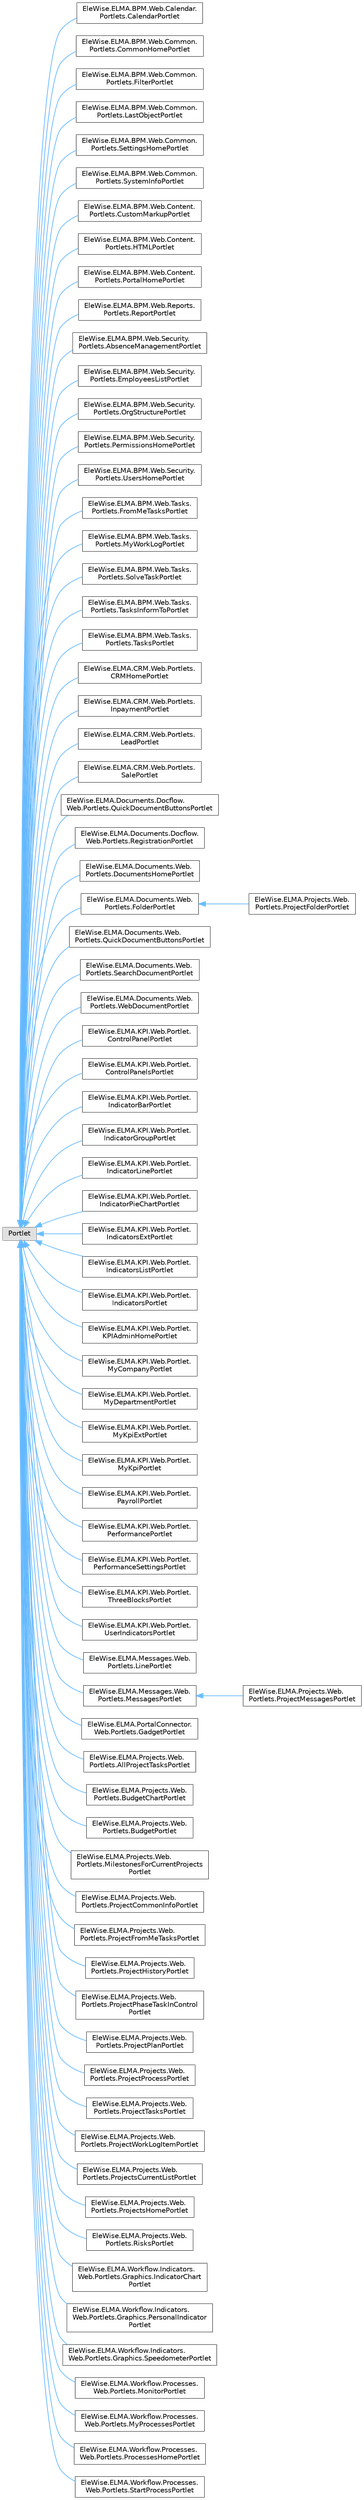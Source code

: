 digraph "Graphical Class Hierarchy"
{
 // LATEX_PDF_SIZE
  bgcolor="transparent";
  edge [fontname=Helvetica,fontsize=10,labelfontname=Helvetica,labelfontsize=10];
  node [fontname=Helvetica,fontsize=10,shape=box,height=0.2,width=0.4];
  rankdir="LR";
  Node0 [id="Node000000",label="Portlet",height=0.2,width=0.4,color="grey60", fillcolor="#E0E0E0", style="filled",tooltip=" "];
  Node0 -> Node1 [id="edge2213_Node000000_Node000001",dir="back",color="steelblue1",style="solid",tooltip=" "];
  Node1 [id="Node000001",label="EleWise.ELMA.BPM.Web.Calendar.\lPortlets.CalendarPortlet",height=0.2,width=0.4,color="grey40", fillcolor="white", style="filled",URL="$class_ele_wise_1_1_e_l_m_a_1_1_b_p_m_1_1_web_1_1_calendar_1_1_portlets_1_1_calendar_portlet.html",tooltip="Портлет календаря"];
  Node0 -> Node2 [id="edge2214_Node000000_Node000002",dir="back",color="steelblue1",style="solid",tooltip=" "];
  Node2 [id="Node000002",label="EleWise.ELMA.BPM.Web.Common.\lPortlets.CommonHomePortlet",height=0.2,width=0.4,color="grey40", fillcolor="white", style="filled",URL="$class_ele_wise_1_1_e_l_m_a_1_1_b_p_m_1_1_web_1_1_common_1_1_portlets_1_1_common_home_portlet.html",tooltip="Портлет \"Базовые приложения\"."];
  Node0 -> Node3 [id="edge2215_Node000000_Node000003",dir="back",color="steelblue1",style="solid",tooltip=" "];
  Node3 [id="Node000003",label="EleWise.ELMA.BPM.Web.Common.\lPortlets.FilterPortlet",height=0.2,width=0.4,color="grey40", fillcolor="white", style="filled",URL="$class_ele_wise_1_1_e_l_m_a_1_1_b_p_m_1_1_web_1_1_common_1_1_portlets_1_1_filter_portlet.html",tooltip=" "];
  Node0 -> Node4 [id="edge2216_Node000000_Node000004",dir="back",color="steelblue1",style="solid",tooltip=" "];
  Node4 [id="Node000004",label="EleWise.ELMA.BPM.Web.Common.\lPortlets.LastObjectPortlet",height=0.2,width=0.4,color="grey40", fillcolor="white", style="filled",URL="$class_ele_wise_1_1_e_l_m_a_1_1_b_p_m_1_1_web_1_1_common_1_1_portlets_1_1_last_object_portlet.html",tooltip=" "];
  Node0 -> Node5 [id="edge2217_Node000000_Node000005",dir="back",color="steelblue1",style="solid",tooltip=" "];
  Node5 [id="Node000005",label="EleWise.ELMA.BPM.Web.Common.\lPortlets.SettingsHomePortlet",height=0.2,width=0.4,color="grey40", fillcolor="white", style="filled",URL="$class_ele_wise_1_1_e_l_m_a_1_1_b_p_m_1_1_web_1_1_common_1_1_portlets_1_1_settings_home_portlet.html",tooltip="Портлет \"Настройки системы\"."];
  Node0 -> Node6 [id="edge2218_Node000000_Node000006",dir="back",color="steelblue1",style="solid",tooltip=" "];
  Node6 [id="Node000006",label="EleWise.ELMA.BPM.Web.Common.\lPortlets.SystemInfoPortlet",height=0.2,width=0.4,color="grey40", fillcolor="white", style="filled",URL="$class_ele_wise_1_1_e_l_m_a_1_1_b_p_m_1_1_web_1_1_common_1_1_portlets_1_1_system_info_portlet.html",tooltip="Портлет \"Информация о системе\"."];
  Node0 -> Node7 [id="edge2219_Node000000_Node000007",dir="back",color="steelblue1",style="solid",tooltip=" "];
  Node7 [id="Node000007",label="EleWise.ELMA.BPM.Web.Content.\lPortlets.CustomMarkupPortlet",height=0.2,width=0.4,color="grey40", fillcolor="white", style="filled",URL="$class_ele_wise_1_1_e_l_m_a_1_1_b_p_m_1_1_web_1_1_content_1_1_portlets_1_1_custom_markup_portlet.html",tooltip=" "];
  Node0 -> Node8 [id="edge2220_Node000000_Node000008",dir="back",color="steelblue1",style="solid",tooltip=" "];
  Node8 [id="Node000008",label="EleWise.ELMA.BPM.Web.Content.\lPortlets.HTMLPortlet",height=0.2,width=0.4,color="grey40", fillcolor="white", style="filled",URL="$class_ele_wise_1_1_e_l_m_a_1_1_b_p_m_1_1_web_1_1_content_1_1_portlets_1_1_h_t_m_l_portlet.html",tooltip=" "];
  Node0 -> Node9 [id="edge2221_Node000000_Node000009",dir="back",color="steelblue1",style="solid",tooltip=" "];
  Node9 [id="Node000009",label="EleWise.ELMA.BPM.Web.Content.\lPortlets.PortalHomePortlet",height=0.2,width=0.4,color="grey40", fillcolor="white", style="filled",URL="$class_ele_wise_1_1_e_l_m_a_1_1_b_p_m_1_1_web_1_1_content_1_1_portlets_1_1_portal_home_portlet.html",tooltip="Портлет \"Настройки портала\"."];
  Node0 -> Node10 [id="edge2222_Node000000_Node000010",dir="back",color="steelblue1",style="solid",tooltip=" "];
  Node10 [id="Node000010",label="EleWise.ELMA.BPM.Web.Reports.\lPortlets.ReportPortlet",height=0.2,width=0.4,color="grey40", fillcolor="white", style="filled",URL="$class_ele_wise_1_1_e_l_m_a_1_1_b_p_m_1_1_web_1_1_reports_1_1_portlets_1_1_report_portlet.html",tooltip=" "];
  Node0 -> Node11 [id="edge2223_Node000000_Node000011",dir="back",color="steelblue1",style="solid",tooltip=" "];
  Node11 [id="Node000011",label="EleWise.ELMA.BPM.Web.Security.\lPortlets.AbsenceManagementPortlet",height=0.2,width=0.4,color="grey40", fillcolor="white", style="filled",URL="$class_ele_wise_1_1_e_l_m_a_1_1_b_p_m_1_1_web_1_1_security_1_1_portlets_1_1_absence_management_portlet.html",tooltip=" "];
  Node0 -> Node12 [id="edge2224_Node000000_Node000012",dir="back",color="steelblue1",style="solid",tooltip=" "];
  Node12 [id="Node000012",label="EleWise.ELMA.BPM.Web.Security.\lPortlets.EmployeesListPortlet",height=0.2,width=0.4,color="grey40", fillcolor="white", style="filled",URL="$class_ele_wise_1_1_e_l_m_a_1_1_b_p_m_1_1_web_1_1_security_1_1_portlets_1_1_employees_list_portlet.html",tooltip="Портлет Сотрудники компании"];
  Node0 -> Node13 [id="edge2225_Node000000_Node000013",dir="back",color="steelblue1",style="solid",tooltip=" "];
  Node13 [id="Node000013",label="EleWise.ELMA.BPM.Web.Security.\lPortlets.OrgStructurePortlet",height=0.2,width=0.4,color="grey40", fillcolor="white", style="filled",URL="$class_ele_wise_1_1_e_l_m_a_1_1_b_p_m_1_1_web_1_1_security_1_1_portlets_1_1_org_structure_portlet.html",tooltip="Портлет быстрого доступа \"Орг.структура\"."];
  Node0 -> Node14 [id="edge2226_Node000000_Node000014",dir="back",color="steelblue1",style="solid",tooltip=" "];
  Node14 [id="Node000014",label="EleWise.ELMA.BPM.Web.Security.\lPortlets.PermissionsHomePortlet",height=0.2,width=0.4,color="grey40", fillcolor="white", style="filled",URL="$class_ele_wise_1_1_e_l_m_a_1_1_b_p_m_1_1_web_1_1_security_1_1_portlets_1_1_permissions_home_portlet.html",tooltip="Портлет быстрого доступа \"Доступ\"."];
  Node0 -> Node15 [id="edge2227_Node000000_Node000015",dir="back",color="steelblue1",style="solid",tooltip=" "];
  Node15 [id="Node000015",label="EleWise.ELMA.BPM.Web.Security.\lPortlets.UsersHomePortlet",height=0.2,width=0.4,color="grey40", fillcolor="white", style="filled",URL="$class_ele_wise_1_1_e_l_m_a_1_1_b_p_m_1_1_web_1_1_security_1_1_portlets_1_1_users_home_portlet.html",tooltip="Портлет быстрого доступа \"Пользователи\"."];
  Node0 -> Node16 [id="edge2228_Node000000_Node000016",dir="back",color="steelblue1",style="solid",tooltip=" "];
  Node16 [id="Node000016",label="EleWise.ELMA.BPM.Web.Tasks.\lPortlets.FromMeTasksPortlet",height=0.2,width=0.4,color="grey40", fillcolor="white", style="filled",URL="$class_ele_wise_1_1_e_l_m_a_1_1_b_p_m_1_1_web_1_1_tasks_1_1_portlets_1_1_from_me_tasks_portlet.html",tooltip="Портлет Задачи от меня"];
  Node0 -> Node17 [id="edge2229_Node000000_Node000017",dir="back",color="steelblue1",style="solid",tooltip=" "];
  Node17 [id="Node000017",label="EleWise.ELMA.BPM.Web.Tasks.\lPortlets.MyWorkLogPortlet",height=0.2,width=0.4,color="grey40", fillcolor="white", style="filled",URL="$class_ele_wise_1_1_e_l_m_a_1_1_b_p_m_1_1_web_1_1_tasks_1_1_portlets_1_1_my_work_log_portlet.html",tooltip="Портлет \"Мои трудозатраты\"."];
  Node0 -> Node18 [id="edge2230_Node000000_Node000018",dir="back",color="steelblue1",style="solid",tooltip=" "];
  Node18 [id="Node000018",label="EleWise.ELMA.BPM.Web.Tasks.\lPortlets.SolveTaskPortlet",height=0.2,width=0.4,color="grey40", fillcolor="white", style="filled",URL="$class_ele_wise_1_1_e_l_m_a_1_1_b_p_m_1_1_web_1_1_tasks_1_1_portlets_1_1_solve_task_portlet.html",tooltip=" "];
  Node0 -> Node19 [id="edge2231_Node000000_Node000019",dir="back",color="steelblue1",style="solid",tooltip=" "];
  Node19 [id="Node000019",label="EleWise.ELMA.BPM.Web.Tasks.\lPortlets.TasksInformToPortlet",height=0.2,width=0.4,color="grey40", fillcolor="white", style="filled",URL="$class_ele_wise_1_1_e_l_m_a_1_1_b_p_m_1_1_web_1_1_tasks_1_1_portlets_1_1_tasks_inform_to_portlet.html",tooltip="Портлет \"Задачи (я – соисполнитель)\"."];
  Node0 -> Node20 [id="edge2232_Node000000_Node000020",dir="back",color="steelblue1",style="solid",tooltip=" "];
  Node20 [id="Node000020",label="EleWise.ELMA.BPM.Web.Tasks.\lPortlets.TasksPortlet",height=0.2,width=0.4,color="grey40", fillcolor="white", style="filled",URL="$class_ele_wise_1_1_e_l_m_a_1_1_b_p_m_1_1_web_1_1_tasks_1_1_portlets_1_1_tasks_portlet.html",tooltip="Портлет \"Задачи\"."];
  Node0 -> Node21 [id="edge2233_Node000000_Node000021",dir="back",color="steelblue1",style="solid",tooltip=" "];
  Node21 [id="Node000021",label="EleWise.ELMA.CRM.Web.Portlets.\lCRMHomePortlet",height=0.2,width=0.4,color="grey40", fillcolor="white", style="filled",URL="$class_ele_wise_1_1_e_l_m_a_1_1_c_r_m_1_1_web_1_1_portlets_1_1_c_r_m_home_portlet.html",tooltip="Портлет быстрого доступа \"Работа с клиентами\"."];
  Node0 -> Node22 [id="edge2234_Node000000_Node000022",dir="back",color="steelblue1",style="solid",tooltip=" "];
  Node22 [id="Node000022",label="EleWise.ELMA.CRM.Web.Portlets.\lInpaymentPortlet",height=0.2,width=0.4,color="grey40", fillcolor="white", style="filled",URL="$class_ele_wise_1_1_e_l_m_a_1_1_c_r_m_1_1_web_1_1_portlets_1_1_inpayment_portlet.html",tooltip=" "];
  Node0 -> Node23 [id="edge2235_Node000000_Node000023",dir="back",color="steelblue1",style="solid",tooltip=" "];
  Node23 [id="Node000023",label="EleWise.ELMA.CRM.Web.Portlets.\lLeadPortlet",height=0.2,width=0.4,color="grey40", fillcolor="white", style="filled",URL="$class_ele_wise_1_1_e_l_m_a_1_1_c_r_m_1_1_web_1_1_portlets_1_1_lead_portlet.html",tooltip=" "];
  Node0 -> Node24 [id="edge2236_Node000000_Node000024",dir="back",color="steelblue1",style="solid",tooltip=" "];
  Node24 [id="Node000024",label="EleWise.ELMA.CRM.Web.Portlets.\lSalePortlet",height=0.2,width=0.4,color="grey40", fillcolor="white", style="filled",URL="$class_ele_wise_1_1_e_l_m_a_1_1_c_r_m_1_1_web_1_1_portlets_1_1_sale_portlet.html",tooltip=" "];
  Node0 -> Node25 [id="edge2237_Node000000_Node000025",dir="back",color="steelblue1",style="solid",tooltip=" "];
  Node25 [id="Node000025",label="EleWise.ELMA.Documents.Docflow.\lWeb.Portlets.QuickDocumentButtonsPortlet",height=0.2,width=0.4,color="grey40", fillcolor="white", style="filled",URL="$class_ele_wise_1_1_e_l_m_a_1_1_documents_1_1_docflow_1_1_web_1_1_portlets_1_1_quick_document_buttons_portlet.html",tooltip=" "];
  Node0 -> Node26 [id="edge2238_Node000000_Node000026",dir="back",color="steelblue1",style="solid",tooltip=" "];
  Node26 [id="Node000026",label="EleWise.ELMA.Documents.Docflow.\lWeb.Portlets.RegistrationPortlet",height=0.2,width=0.4,color="grey40", fillcolor="white", style="filled",URL="$class_ele_wise_1_1_e_l_m_a_1_1_documents_1_1_docflow_1_1_web_1_1_portlets_1_1_registration_portlet.html",tooltip=" "];
  Node0 -> Node27 [id="edge2239_Node000000_Node000027",dir="back",color="steelblue1",style="solid",tooltip=" "];
  Node27 [id="Node000027",label="EleWise.ELMA.Documents.Web.\lPortlets.DocumentsHomePortlet",height=0.2,width=0.4,color="grey40", fillcolor="white", style="filled",URL="$class_ele_wise_1_1_e_l_m_a_1_1_documents_1_1_web_1_1_portlets_1_1_documents_home_portlet.html",tooltip="Портлет быстрого доступа \"Документооборот\"."];
  Node0 -> Node28 [id="edge2240_Node000000_Node000028",dir="back",color="steelblue1",style="solid",tooltip=" "];
  Node28 [id="Node000028",label="EleWise.ELMA.Documents.Web.\lPortlets.FolderPortlet",height=0.2,width=0.4,color="grey40", fillcolor="white", style="filled",URL="$class_ele_wise_1_1_e_l_m_a_1_1_documents_1_1_web_1_1_portlets_1_1_folder_portlet.html",tooltip=" "];
  Node28 -> Node29 [id="edge2241_Node000028_Node000029",dir="back",color="steelblue1",style="solid",tooltip=" "];
  Node29 [id="Node000029",label="EleWise.ELMA.Projects.Web.\lPortlets.ProjectFolderPortlet",height=0.2,width=0.4,color="grey40", fillcolor="white", style="filled",URL="$class_ele_wise_1_1_e_l_m_a_1_1_projects_1_1_web_1_1_portlets_1_1_project_folder_portlet.html",tooltip=" "];
  Node0 -> Node30 [id="edge2242_Node000000_Node000030",dir="back",color="steelblue1",style="solid",tooltip=" "];
  Node30 [id="Node000030",label="EleWise.ELMA.Documents.Web.\lPortlets.QuickDocumentButtonsPortlet",height=0.2,width=0.4,color="grey40", fillcolor="white", style="filled",URL="$class_ele_wise_1_1_e_l_m_a_1_1_documents_1_1_web_1_1_portlets_1_1_quick_document_buttons_portlet.html",tooltip=" "];
  Node0 -> Node31 [id="edge2243_Node000000_Node000031",dir="back",color="steelblue1",style="solid",tooltip=" "];
  Node31 [id="Node000031",label="EleWise.ELMA.Documents.Web.\lPortlets.SearchDocumentPortlet",height=0.2,width=0.4,color="grey40", fillcolor="white", style="filled",URL="$class_ele_wise_1_1_e_l_m_a_1_1_documents_1_1_web_1_1_portlets_1_1_search_document_portlet.html",tooltip=" "];
  Node0 -> Node32 [id="edge2244_Node000000_Node000032",dir="back",color="steelblue1",style="solid",tooltip=" "];
  Node32 [id="Node000032",label="EleWise.ELMA.Documents.Web.\lPortlets.WebDocumentPortlet",height=0.2,width=0.4,color="grey40", fillcolor="white", style="filled",URL="$class_ele_wise_1_1_e_l_m_a_1_1_documents_1_1_web_1_1_portlets_1_1_web_document_portlet.html",tooltip=" "];
  Node0 -> Node33 [id="edge2245_Node000000_Node000033",dir="back",color="steelblue1",style="solid",tooltip=" "];
  Node33 [id="Node000033",label="EleWise.ELMA.KPI.Web.Portlet.\lControlPanelPortlet",height=0.2,width=0.4,color="grey40", fillcolor="white", style="filled",URL="$class_ele_wise_1_1_e_l_m_a_1_1_k_p_i_1_1_web_1_1_portlet_1_1_control_panel_portlet.html",tooltip="Портлет \"Панель управления\"."];
  Node0 -> Node34 [id="edge2246_Node000000_Node000034",dir="back",color="steelblue1",style="solid",tooltip=" "];
  Node34 [id="Node000034",label="EleWise.ELMA.KPI.Web.Portlet.\lControlPanelsPortlet",height=0.2,width=0.4,color="grey40", fillcolor="white", style="filled",URL="$class_ele_wise_1_1_e_l_m_a_1_1_k_p_i_1_1_web_1_1_portlet_1_1_control_panels_portlet.html",tooltip="Портлет \"Панели управления\"."];
  Node0 -> Node35 [id="edge2247_Node000000_Node000035",dir="back",color="steelblue1",style="solid",tooltip=" "];
  Node35 [id="Node000035",label="EleWise.ELMA.KPI.Web.Portlet.\lIndicatorBarPortlet",height=0.2,width=0.4,color="grey40", fillcolor="white", style="filled",URL="$class_ele_wise_1_1_e_l_m_a_1_1_k_p_i_1_1_web_1_1_portlet_1_1_indicator_bar_portlet.html",tooltip="Портлет \"График показателя\"."];
  Node0 -> Node36 [id="edge2248_Node000000_Node000036",dir="back",color="steelblue1",style="solid",tooltip=" "];
  Node36 [id="Node000036",label="EleWise.ELMA.KPI.Web.Portlet.\lIndicatorGroupPortlet",height=0.2,width=0.4,color="grey40", fillcolor="white", style="filled",URL="$class_ele_wise_1_1_e_l_m_a_1_1_k_p_i_1_1_web_1_1_portlet_1_1_indicator_group_portlet.html",tooltip="Портлет \"График показателя\"."];
  Node0 -> Node37 [id="edge2249_Node000000_Node000037",dir="back",color="steelblue1",style="solid",tooltip=" "];
  Node37 [id="Node000037",label="EleWise.ELMA.KPI.Web.Portlet.\lIndicatorLinePortlet",height=0.2,width=0.4,color="grey40", fillcolor="white", style="filled",URL="$class_ele_wise_1_1_e_l_m_a_1_1_k_p_i_1_1_web_1_1_portlet_1_1_indicator_line_portlet.html",tooltip="Портлет \"График показателя\"."];
  Node0 -> Node38 [id="edge2250_Node000000_Node000038",dir="back",color="steelblue1",style="solid",tooltip=" "];
  Node38 [id="Node000038",label="EleWise.ELMA.KPI.Web.Portlet.\lIndicatorPieChartPortlet",height=0.2,width=0.4,color="grey40", fillcolor="white", style="filled",URL="$class_ele_wise_1_1_e_l_m_a_1_1_k_p_i_1_1_web_1_1_portlet_1_1_indicator_pie_chart_portlet.html",tooltip="Портлет \"Круговая диаграмма\"."];
  Node0 -> Node39 [id="edge2251_Node000000_Node000039",dir="back",color="steelblue1",style="solid",tooltip=" "];
  Node39 [id="Node000039",label="EleWise.ELMA.KPI.Web.Portlet.\lIndicatorsExtPortlet",height=0.2,width=0.4,color="grey40", fillcolor="white", style="filled",URL="$class_ele_wise_1_1_e_l_m_a_1_1_k_p_i_1_1_web_1_1_portlet_1_1_indicators_ext_portlet.html",tooltip="Портлет \"Показатели\", расширенная версия"];
  Node0 -> Node40 [id="edge2252_Node000000_Node000040",dir="back",color="steelblue1",style="solid",tooltip=" "];
  Node40 [id="Node000040",label="EleWise.ELMA.KPI.Web.Portlet.\lIndicatorsListPortlet",height=0.2,width=0.4,color="grey40", fillcolor="white", style="filled",URL="$class_ele_wise_1_1_e_l_m_a_1_1_k_p_i_1_1_web_1_1_portlet_1_1_indicators_list_portlet.html",tooltip="Портлет \"Список показателей\"."];
  Node0 -> Node41 [id="edge2253_Node000000_Node000041",dir="back",color="steelblue1",style="solid",tooltip=" "];
  Node41 [id="Node000041",label="EleWise.ELMA.KPI.Web.Portlet.\lIndicatorsPortlet",height=0.2,width=0.4,color="grey40", fillcolor="white", style="filled",URL="$class_ele_wise_1_1_e_l_m_a_1_1_k_p_i_1_1_web_1_1_portlet_1_1_indicators_portlet.html",tooltip="Портлет \"G управления\"."];
  Node0 -> Node42 [id="edge2254_Node000000_Node000042",dir="back",color="steelblue1",style="solid",tooltip=" "];
  Node42 [id="Node000042",label="EleWise.ELMA.KPI.Web.Portlet.\lKPIAdminHomePortlet",height=0.2,width=0.4,color="grey40", fillcolor="white", style="filled",URL="$class_ele_wise_1_1_e_l_m_a_1_1_k_p_i_1_1_web_1_1_portlet_1_1_k_p_i_admin_home_portlet.html",tooltip="Портлет быстрого доступа \"Управление показателями\"."];
  Node0 -> Node43 [id="edge2255_Node000000_Node000043",dir="back",color="steelblue1",style="solid",tooltip=" "];
  Node43 [id="Node000043",label="EleWise.ELMA.KPI.Web.Portlet.\lMyCompanyPortlet",height=0.2,width=0.4,color="grey40", fillcolor="white", style="filled",URL="$class_ele_wise_1_1_e_l_m_a_1_1_k_p_i_1_1_web_1_1_portlet_1_1_my_company_portlet.html",tooltip="Портлет \"Компания\"."];
  Node0 -> Node44 [id="edge2256_Node000000_Node000044",dir="back",color="steelblue1",style="solid",tooltip=" "];
  Node44 [id="Node000044",label="EleWise.ELMA.KPI.Web.Portlet.\lMyDepartmentPortlet",height=0.2,width=0.4,color="grey40", fillcolor="white", style="filled",URL="$class_ele_wise_1_1_e_l_m_a_1_1_k_p_i_1_1_web_1_1_portlet_1_1_my_department_portlet.html",tooltip="Портлет \"Сотрудники\"."];
  Node0 -> Node45 [id="edge2257_Node000000_Node000045",dir="back",color="steelblue1",style="solid",tooltip=" "];
  Node45 [id="Node000045",label="EleWise.ELMA.KPI.Web.Portlet.\lMyKpiExtPortlet",height=0.2,width=0.4,color="grey40", fillcolor="white", style="filled",URL="$class_ele_wise_1_1_e_l_m_a_1_1_k_p_i_1_1_web_1_1_portlet_1_1_my_kpi_ext_portlet.html",tooltip="Портлет \"Я\", расширенная версия с матрицей эффективности"];
  Node0 -> Node46 [id="edge2258_Node000000_Node000046",dir="back",color="steelblue1",style="solid",tooltip=" "];
  Node46 [id="Node000046",label="EleWise.ELMA.KPI.Web.Portlet.\lMyKpiPortlet",height=0.2,width=0.4,color="grey40", fillcolor="white", style="filled",URL="$class_ele_wise_1_1_e_l_m_a_1_1_k_p_i_1_1_web_1_1_portlet_1_1_my_kpi_portlet.html",tooltip="Портлет \"Я\"."];
  Node0 -> Node47 [id="edge2259_Node000000_Node000047",dir="back",color="steelblue1",style="solid",tooltip=" "];
  Node47 [id="Node000047",label="EleWise.ELMA.KPI.Web.Portlet.\lPayrollPortlet",height=0.2,width=0.4,color="grey40", fillcolor="white", style="filled",URL="$class_ele_wise_1_1_e_l_m_a_1_1_k_p_i_1_1_web_1_1_portlet_1_1_payroll_portlet.html",tooltip="Портлет \"Расчет ЗП\"."];
  Node0 -> Node48 [id="edge2260_Node000000_Node000048",dir="back",color="steelblue1",style="solid",tooltip=" "];
  Node48 [id="Node000048",label="EleWise.ELMA.KPI.Web.Portlet.\lPerformancePortlet",height=0.2,width=0.4,color="grey40", fillcolor="white", style="filled",URL="$class_ele_wise_1_1_e_l_m_a_1_1_k_p_i_1_1_web_1_1_portlet_1_1_performance_portlet.html",tooltip="Портлет \"Мои показатели\"."];
  Node0 -> Node49 [id="edge2261_Node000000_Node000049",dir="back",color="steelblue1",style="solid",tooltip=" "];
  Node49 [id="Node000049",label="EleWise.ELMA.KPI.Web.Portlet.\lPerformanceSettingsPortlet",height=0.2,width=0.4,color="grey40", fillcolor="white", style="filled",URL="$class_ele_wise_1_1_e_l_m_a_1_1_k_p_i_1_1_web_1_1_portlet_1_1_performance_settings_portlet.html",tooltip="Портлет \"Матрицы эффективности + настройка KPI\"."];
  Node0 -> Node50 [id="edge2262_Node000000_Node000050",dir="back",color="steelblue1",style="solid",tooltip=" "];
  Node50 [id="Node000050",label="EleWise.ELMA.KPI.Web.Portlet.\lThreeBlocksPortlet",height=0.2,width=0.4,color="grey40", fillcolor="white", style="filled",URL="$class_ele_wise_1_1_e_l_m_a_1_1_k_p_i_1_1_web_1_1_portlet_1_1_three_blocks_portlet.html",tooltip="Портлет \"Управление по целям\"."];
  Node0 -> Node51 [id="edge2263_Node000000_Node000051",dir="back",color="steelblue1",style="solid",tooltip=" "];
  Node51 [id="Node000051",label="EleWise.ELMA.KPI.Web.Portlet.\lUserIndicatorsPortlet",height=0.2,width=0.4,color="grey40", fillcolor="white", style="filled",URL="$class_ele_wise_1_1_e_l_m_a_1_1_k_p_i_1_1_web_1_1_portlet_1_1_user_indicators_portlet.html",tooltip="Портлет \"Мои показатели\"."];
  Node0 -> Node52 [id="edge2264_Node000000_Node000052",dir="back",color="steelblue1",style="solid",tooltip=" "];
  Node52 [id="Node000052",label="EleWise.ELMA.Messages.Web.\lPortlets.LinePortlet",height=0.2,width=0.4,color="grey40", fillcolor="white", style="filled",URL="$class_ele_wise_1_1_e_l_m_a_1_1_messages_1_1_web_1_1_portlets_1_1_line_portlet.html",tooltip=" "];
  Node0 -> Node53 [id="edge2265_Node000000_Node000053",dir="back",color="steelblue1",style="solid",tooltip=" "];
  Node53 [id="Node000053",label="EleWise.ELMA.Messages.Web.\lPortlets.MessagesPortlet",height=0.2,width=0.4,color="grey40", fillcolor="white", style="filled",URL="$class_ele_wise_1_1_e_l_m_a_1_1_messages_1_1_web_1_1_portlets_1_1_messages_portlet.html",tooltip=" "];
  Node53 -> Node54 [id="edge2266_Node000053_Node000054",dir="back",color="steelblue1",style="solid",tooltip=" "];
  Node54 [id="Node000054",label="EleWise.ELMA.Projects.Web.\lPortlets.ProjectMessagesPortlet",height=0.2,width=0.4,color="grey40", fillcolor="white", style="filled",URL="$class_ele_wise_1_1_e_l_m_a_1_1_projects_1_1_web_1_1_portlets_1_1_project_messages_portlet.html",tooltip=" "];
  Node0 -> Node55 [id="edge2267_Node000000_Node000055",dir="back",color="steelblue1",style="solid",tooltip=" "];
  Node55 [id="Node000055",label="EleWise.ELMA.PortalConnector.\lWeb.Portlets.GadgetPortlet",height=0.2,width=0.4,color="grey40", fillcolor="white", style="filled",URL="$class_ele_wise_1_1_e_l_m_a_1_1_portal_connector_1_1_web_1_1_portlets_1_1_gadget_portlet.html",tooltip=" "];
  Node0 -> Node56 [id="edge2268_Node000000_Node000056",dir="back",color="steelblue1",style="solid",tooltip=" "];
  Node56 [id="Node000056",label="EleWise.ELMA.Projects.Web.\lPortlets.AllProjectTasksPortlet",height=0.2,width=0.4,color="grey40", fillcolor="white", style="filled",URL="$class_ele_wise_1_1_e_l_m_a_1_1_projects_1_1_web_1_1_portlets_1_1_all_project_tasks_portlet.html",tooltip=" "];
  Node0 -> Node57 [id="edge2269_Node000000_Node000057",dir="back",color="steelblue1",style="solid",tooltip=" "];
  Node57 [id="Node000057",label="EleWise.ELMA.Projects.Web.\lPortlets.BudgetChartPortlet",height=0.2,width=0.4,color="grey40", fillcolor="white", style="filled",URL="$class_ele_wise_1_1_e_l_m_a_1_1_projects_1_1_web_1_1_portlets_1_1_budget_chart_portlet.html",tooltip=" "];
  Node0 -> Node58 [id="edge2270_Node000000_Node000058",dir="back",color="steelblue1",style="solid",tooltip=" "];
  Node58 [id="Node000058",label="EleWise.ELMA.Projects.Web.\lPortlets.BudgetPortlet",height=0.2,width=0.4,color="grey40", fillcolor="white", style="filled",URL="$class_ele_wise_1_1_e_l_m_a_1_1_projects_1_1_web_1_1_portlets_1_1_budget_portlet.html",tooltip=" "];
  Node0 -> Node59 [id="edge2271_Node000000_Node000059",dir="back",color="steelblue1",style="solid",tooltip=" "];
  Node59 [id="Node000059",label="EleWise.ELMA.Projects.Web.\lPortlets.MilestonesForCurrentProjects\lPortlet",height=0.2,width=0.4,color="grey40", fillcolor="white", style="filled",URL="$class_ele_wise_1_1_e_l_m_a_1_1_projects_1_1_web_1_1_portlets_1_1_milestones_for_current_projects_portlet.html",tooltip=" "];
  Node0 -> Node60 [id="edge2272_Node000000_Node000060",dir="back",color="steelblue1",style="solid",tooltip=" "];
  Node60 [id="Node000060",label="EleWise.ELMA.Projects.Web.\lPortlets.ProjectCommonInfoPortlet",height=0.2,width=0.4,color="grey40", fillcolor="white", style="filled",URL="$class_ele_wise_1_1_e_l_m_a_1_1_projects_1_1_web_1_1_portlets_1_1_project_common_info_portlet.html",tooltip=" "];
  Node0 -> Node61 [id="edge2273_Node000000_Node000061",dir="back",color="steelblue1",style="solid",tooltip=" "];
  Node61 [id="Node000061",label="EleWise.ELMA.Projects.Web.\lPortlets.ProjectFromMeTasksPortlet",height=0.2,width=0.4,color="grey40", fillcolor="white", style="filled",URL="$class_ele_wise_1_1_e_l_m_a_1_1_projects_1_1_web_1_1_portlets_1_1_project_from_me_tasks_portlet.html",tooltip=" "];
  Node0 -> Node62 [id="edge2274_Node000000_Node000062",dir="back",color="steelblue1",style="solid",tooltip=" "];
  Node62 [id="Node000062",label="EleWise.ELMA.Projects.Web.\lPortlets.ProjectHistoryPortlet",height=0.2,width=0.4,color="grey40", fillcolor="white", style="filled",URL="$class_ele_wise_1_1_e_l_m_a_1_1_projects_1_1_web_1_1_portlets_1_1_project_history_portlet.html",tooltip="Портлет истории по проекту"];
  Node0 -> Node63 [id="edge2275_Node000000_Node000063",dir="back",color="steelblue1",style="solid",tooltip=" "];
  Node63 [id="Node000063",label="EleWise.ELMA.Projects.Web.\lPortlets.ProjectPhaseTaskInControl\lPortlet",height=0.2,width=0.4,color="grey40", fillcolor="white", style="filled",URL="$class_ele_wise_1_1_e_l_m_a_1_1_projects_1_1_web_1_1_portlets_1_1_project_phase_task_in_control_portlet.html",tooltip=" "];
  Node0 -> Node64 [id="edge2276_Node000000_Node000064",dir="back",color="steelblue1",style="solid",tooltip=" "];
  Node64 [id="Node000064",label="EleWise.ELMA.Projects.Web.\lPortlets.ProjectPlanPortlet",height=0.2,width=0.4,color="grey40", fillcolor="white", style="filled",URL="$class_ele_wise_1_1_e_l_m_a_1_1_projects_1_1_web_1_1_portlets_1_1_project_plan_portlet.html",tooltip=" "];
  Node0 -> Node65 [id="edge2277_Node000000_Node000065",dir="back",color="steelblue1",style="solid",tooltip=" "];
  Node65 [id="Node000065",label="EleWise.ELMA.Projects.Web.\lPortlets.ProjectProcessPortlet",height=0.2,width=0.4,color="grey40", fillcolor="white", style="filled",URL="$class_ele_wise_1_1_e_l_m_a_1_1_projects_1_1_web_1_1_portlets_1_1_project_process_portlet.html",tooltip="Портлет с запущенными с проекта процессами"];
  Node0 -> Node66 [id="edge2278_Node000000_Node000066",dir="back",color="steelblue1",style="solid",tooltip=" "];
  Node66 [id="Node000066",label="EleWise.ELMA.Projects.Web.\lPortlets.ProjectTasksPortlet",height=0.2,width=0.4,color="grey40", fillcolor="white", style="filled",URL="$class_ele_wise_1_1_e_l_m_a_1_1_projects_1_1_web_1_1_portlets_1_1_project_tasks_portlet.html",tooltip=" "];
  Node0 -> Node67 [id="edge2279_Node000000_Node000067",dir="back",color="steelblue1",style="solid",tooltip=" "];
  Node67 [id="Node000067",label="EleWise.ELMA.Projects.Web.\lPortlets.ProjectWorkLogItemPortlet",height=0.2,width=0.4,color="grey40", fillcolor="white", style="filled",URL="$class_ele_wise_1_1_e_l_m_a_1_1_projects_1_1_web_1_1_portlets_1_1_project_work_log_item_portlet.html",tooltip="Портлет \"Мои трудозатраты\"."];
  Node0 -> Node68 [id="edge2280_Node000000_Node000068",dir="back",color="steelblue1",style="solid",tooltip=" "];
  Node68 [id="Node000068",label="EleWise.ELMA.Projects.Web.\lPortlets.ProjectsCurrentListPortlet",height=0.2,width=0.4,color="grey40", fillcolor="white", style="filled",URL="$class_ele_wise_1_1_e_l_m_a_1_1_projects_1_1_web_1_1_portlets_1_1_projects_current_list_portlet.html",tooltip=" "];
  Node0 -> Node69 [id="edge2281_Node000000_Node000069",dir="back",color="steelblue1",style="solid",tooltip=" "];
  Node69 [id="Node000069",label="EleWise.ELMA.Projects.Web.\lPortlets.ProjectsHomePortlet",height=0.2,width=0.4,color="grey40", fillcolor="white", style="filled",URL="$class_ele_wise_1_1_e_l_m_a_1_1_projects_1_1_web_1_1_portlets_1_1_projects_home_portlet.html",tooltip="Портлет быстрого доступа \"Проекты+\"."];
  Node0 -> Node70 [id="edge2282_Node000000_Node000070",dir="back",color="steelblue1",style="solid",tooltip=" "];
  Node70 [id="Node000070",label="EleWise.ELMA.Projects.Web.\lPortlets.RisksPortlet",height=0.2,width=0.4,color="grey40", fillcolor="white", style="filled",URL="$class_ele_wise_1_1_e_l_m_a_1_1_projects_1_1_web_1_1_portlets_1_1_risks_portlet.html",tooltip=" "];
  Node0 -> Node71 [id="edge2283_Node000000_Node000071",dir="back",color="steelblue1",style="solid",tooltip=" "];
  Node71 [id="Node000071",label="EleWise.ELMA.Workflow.Indicators.\lWeb.Portlets.Graphics.IndicatorChart\lPortlet",height=0.2,width=0.4,color="grey40", fillcolor="white", style="filled",URL="$class_ele_wise_1_1_e_l_m_a_1_1_workflow_1_1_indicators_1_1_web_1_1_portlets_1_1_graphics_1_1_indicator_chart_portlet.html",tooltip="Портлет \"Набор показателей\"."];
  Node0 -> Node72 [id="edge2284_Node000000_Node000072",dir="back",color="steelblue1",style="solid",tooltip=" "];
  Node72 [id="Node000072",label="EleWise.ELMA.Workflow.Indicators.\lWeb.Portlets.Graphics.PersonalIndicator\lPortlet",height=0.2,width=0.4,color="grey40", fillcolor="white", style="filled",URL="$class_ele_wise_1_1_e_l_m_a_1_1_workflow_1_1_indicators_1_1_web_1_1_portlets_1_1_graphics_1_1_personal_indicator_portlet.html",tooltip="Портлет \"Гистограмма\"."];
  Node0 -> Node73 [id="edge2285_Node000000_Node000073",dir="back",color="steelblue1",style="solid",tooltip=" "];
  Node73 [id="Node000073",label="EleWise.ELMA.Workflow.Indicators.\lWeb.Portlets.Graphics.SpeedometerPortlet",height=0.2,width=0.4,color="grey40", fillcolor="white", style="filled",URL="$class_ele_wise_1_1_e_l_m_a_1_1_workflow_1_1_indicators_1_1_web_1_1_portlets_1_1_graphics_1_1_speedometer_portlet.html",tooltip="Портлет \"График \"Спидометр\" показателя процесса\"."];
  Node0 -> Node74 [id="edge2286_Node000000_Node000074",dir="back",color="steelblue1",style="solid",tooltip=" "];
  Node74 [id="Node000074",label="EleWise.ELMA.Workflow.Processes.\lWeb.Portlets.MonitorPortlet",height=0.2,width=0.4,color="grey40", fillcolor="white", style="filled",URL="$class_ele_wise_1_1_e_l_m_a_1_1_workflow_1_1_processes_1_1_web_1_1_portlets_1_1_monitor_portlet.html",tooltip="Портлет \"Монитор процессов\"."];
  Node0 -> Node75 [id="edge2287_Node000000_Node000075",dir="back",color="steelblue1",style="solid",tooltip=" "];
  Node75 [id="Node000075",label="EleWise.ELMA.Workflow.Processes.\lWeb.Portlets.MyProcessesPortlet",height=0.2,width=0.4,color="grey40", fillcolor="white", style="filled",URL="$class_ele_wise_1_1_e_l_m_a_1_1_workflow_1_1_processes_1_1_web_1_1_portlets_1_1_my_processes_portlet.html",tooltip="Портлет \"Мои процессы\"."];
  Node0 -> Node76 [id="edge2288_Node000000_Node000076",dir="back",color="steelblue1",style="solid",tooltip=" "];
  Node76 [id="Node000076",label="EleWise.ELMA.Workflow.Processes.\lWeb.Portlets.ProcessesHomePortlet",height=0.2,width=0.4,color="grey40", fillcolor="white", style="filled",URL="$class_ele_wise_1_1_e_l_m_a_1_1_workflow_1_1_processes_1_1_web_1_1_portlets_1_1_processes_home_portlet.html",tooltip="Портлет быстрого доступа \"Бизнес-процессы\"."];
  Node0 -> Node77 [id="edge2289_Node000000_Node000077",dir="back",color="steelblue1",style="solid",tooltip=" "];
  Node77 [id="Node000077",label="EleWise.ELMA.Workflow.Processes.\lWeb.Portlets.StartProcessPortlet",height=0.2,width=0.4,color="grey40", fillcolor="white", style="filled",URL="$class_ele_wise_1_1_e_l_m_a_1_1_workflow_1_1_processes_1_1_web_1_1_portlets_1_1_start_process_portlet.html",tooltip="Портлет \"Запуск процесса\"."];
}
